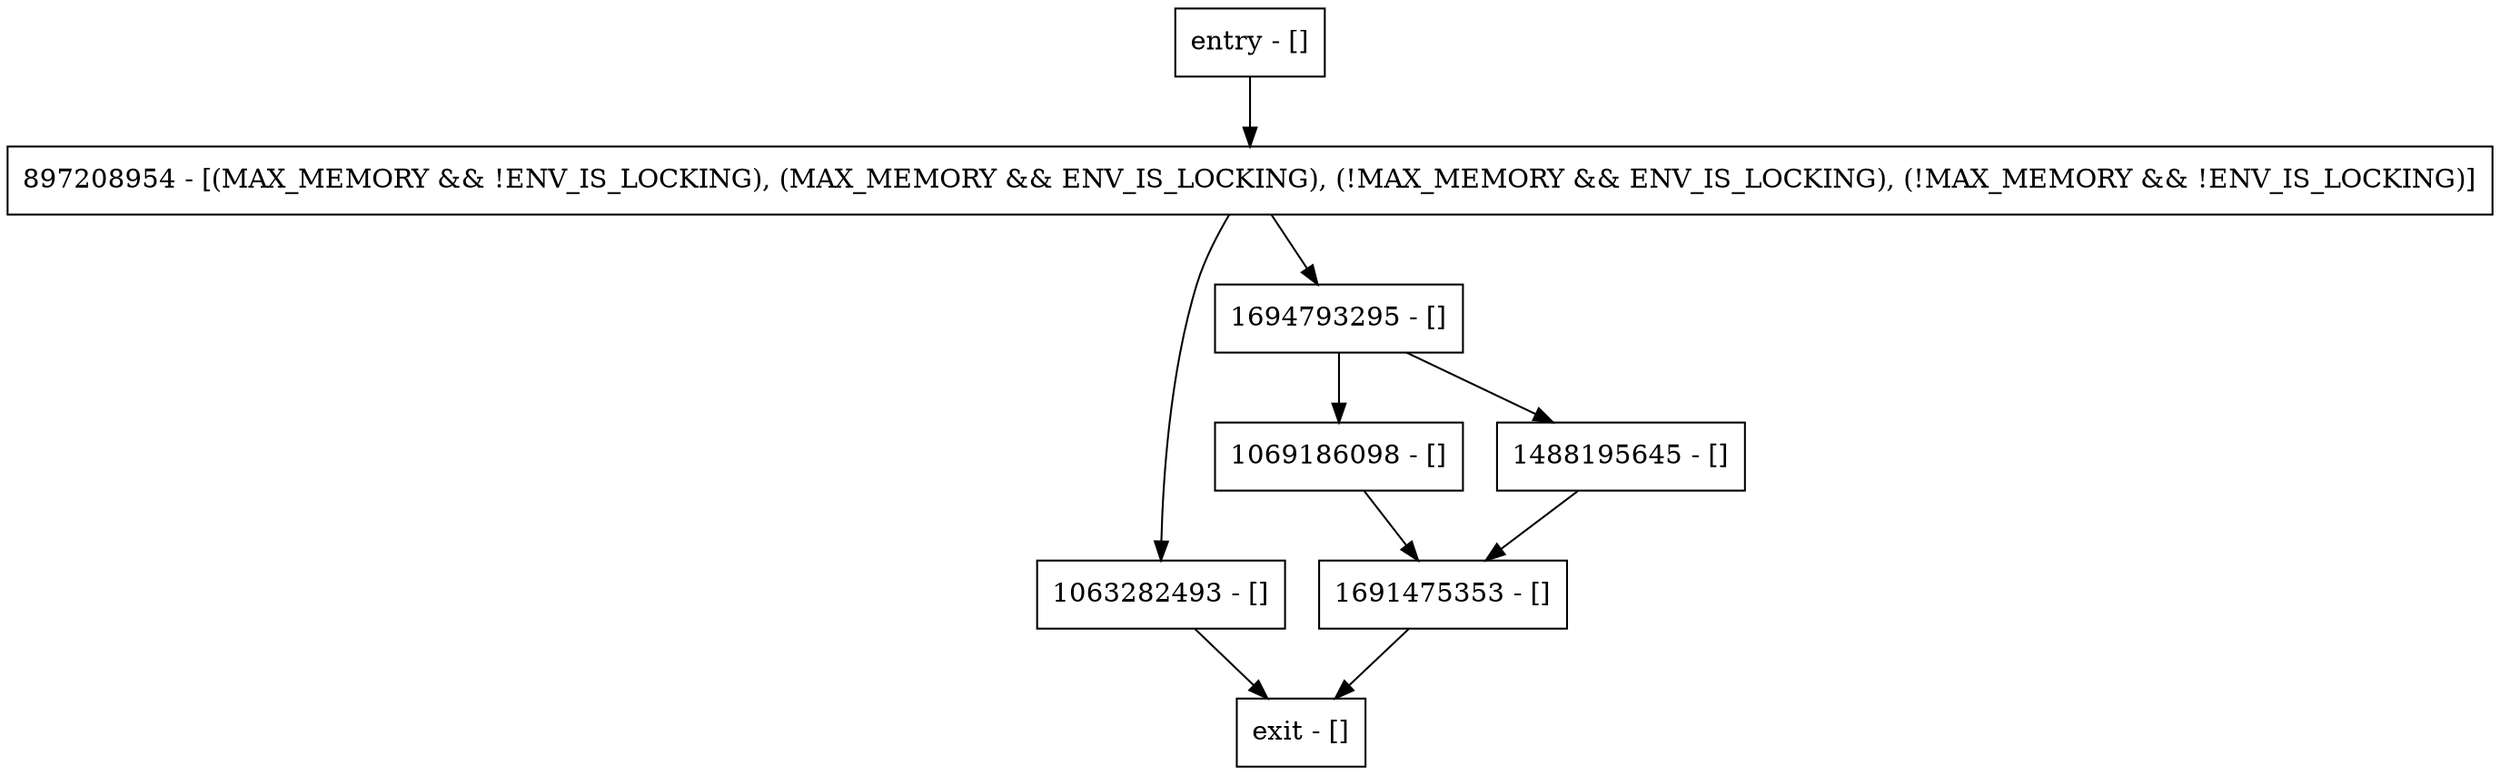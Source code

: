 digraph getRootINRootAlreadyLatched {
node [shape=record];
1069186098 [label="1069186098 - []"];
1488195645 [label="1488195645 - []"];
entry [label="entry - []"];
exit [label="exit - []"];
1063282493 [label="1063282493 - []"];
1691475353 [label="1691475353 - []"];
897208954 [label="897208954 - [(MAX_MEMORY && !ENV_IS_LOCKING), (MAX_MEMORY && ENV_IS_LOCKING), (!MAX_MEMORY && ENV_IS_LOCKING), (!MAX_MEMORY && !ENV_IS_LOCKING)]"];
1694793295 [label="1694793295 - []"];
entry;
exit;
1069186098 -> 1691475353;
1488195645 -> 1691475353;
entry -> 897208954;
1063282493 -> exit;
1691475353 -> exit;
897208954 -> 1063282493;
897208954 -> 1694793295;
1694793295 -> 1069186098;
1694793295 -> 1488195645;
}
